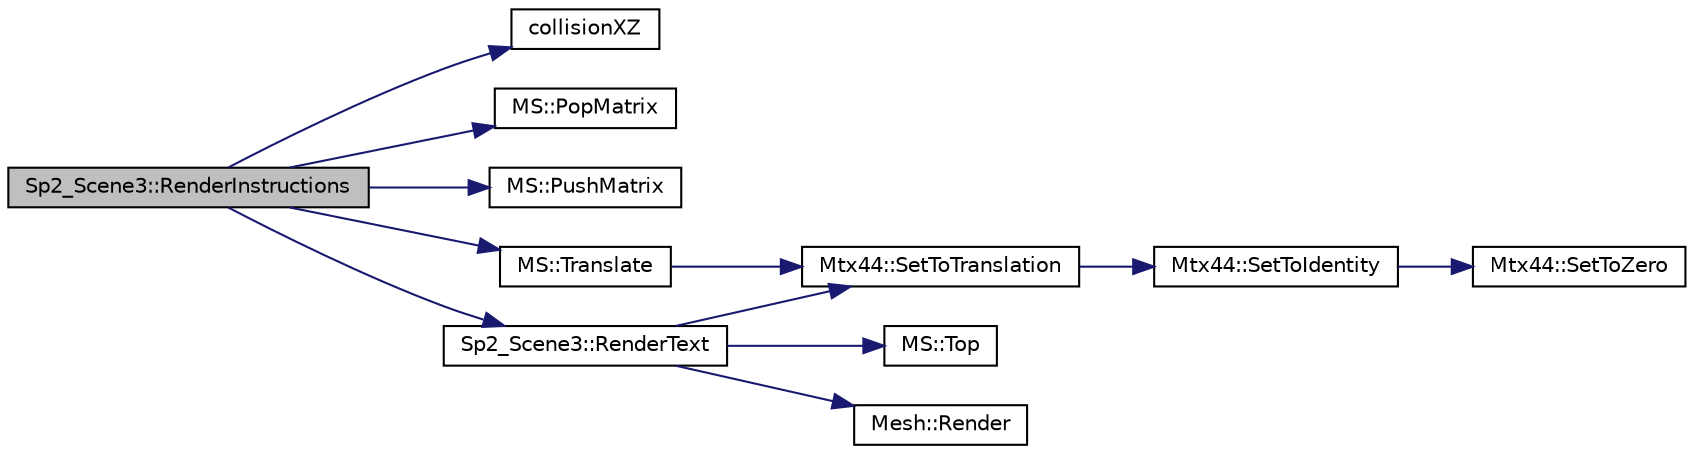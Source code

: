 digraph "Sp2_Scene3::RenderInstructions"
{
  bgcolor="transparent";
  edge [fontname="Helvetica",fontsize="10",labelfontname="Helvetica",labelfontsize="10"];
  node [fontname="Helvetica",fontsize="10",shape=record];
  rankdir="LR";
  Node1 [label="Sp2_Scene3::RenderInstructions",height=0.2,width=0.4,color="black", fillcolor="grey75", style="filled", fontcolor="black"];
  Node1 -> Node2 [color="midnightblue",fontsize="10",style="solid",fontname="Helvetica"];
  Node2 [label="collisionXZ",height=0.2,width=0.4,color="black",URL="$Collision_8cpp.html#a5ced462f9fcc3c9963cdf5e0da071631"];
  Node1 -> Node3 [color="midnightblue",fontsize="10",style="solid",fontname="Helvetica"];
  Node3 [label="MS::PopMatrix",height=0.2,width=0.4,color="black",URL="$classMS.html#aac22e39d0ac437fcb85403a9f0a7a25f",tooltip="Pop the top matrix on the matrix stack. "];
  Node1 -> Node4 [color="midnightblue",fontsize="10",style="solid",fontname="Helvetica"];
  Node4 [label="MS::PushMatrix",height=0.2,width=0.4,color="black",URL="$classMS.html#a9fb4fff5036f3f197b893f9a579c97b2",tooltip="Make a copy of the top matrix on the matrix stack and push it on top. "];
  Node1 -> Node5 [color="midnightblue",fontsize="10",style="solid",fontname="Helvetica"];
  Node5 [label="Sp2_Scene3::RenderText",height=0.2,width=0.4,color="black",URL="$classSp2__Scene3.html#afdb1d862077ee354abdf3496c10c6ba7"];
  Node5 -> Node6 [color="midnightblue",fontsize="10",style="solid",fontname="Helvetica"];
  Node6 [label="Mtx44::SetToTranslation",height=0.2,width=0.4,color="black",URL="$classMtx44.html#a0cc88cc5c648da14effba480c4d2ac70",tooltip="Set this matrix to a translation matrix with translation of (x, y, z) "];
  Node6 -> Node7 [color="midnightblue",fontsize="10",style="solid",fontname="Helvetica"];
  Node7 [label="Mtx44::SetToIdentity",height=0.2,width=0.4,color="black",URL="$classMtx44.html#a3ac8a0afd66412e15e4246474b893da2",tooltip="Set the matrix to an identity matrix (1&#39;s along the diagonal) "];
  Node7 -> Node8 [color="midnightblue",fontsize="10",style="solid",fontname="Helvetica"];
  Node8 [label="Mtx44::SetToZero",height=0.2,width=0.4,color="black",URL="$classMtx44.html#a3aea63c08759ac98b8a4f23fdc0d6a28",tooltip="Set this matrix to zero. "];
  Node5 -> Node9 [color="midnightblue",fontsize="10",style="solid",fontname="Helvetica"];
  Node9 [label="MS::Top",height=0.2,width=0.4,color="black",URL="$classMS.html#a21291d7fb488f63c589bdc9bd620ba58",tooltip="Return the top matrix on the matrix stack. "];
  Node5 -> Node10 [color="midnightblue",fontsize="10",style="solid",fontname="Helvetica"];
  Node10 [label="Mesh::Render",height=0.2,width=0.4,color="black",URL="$classMesh.html#a75e66bcd90c09492676a4cfe5b23c3af",tooltip="OpenGL render code. "];
  Node1 -> Node11 [color="midnightblue",fontsize="10",style="solid",fontname="Helvetica"];
  Node11 [label="MS::Translate",height=0.2,width=0.4,color="black",URL="$classMS.html#a7e94a35ce566fe3ec49c92b6c4bb663a",tooltip="Multiply the top matrix with a translation matrix based on the following parameters. "];
  Node11 -> Node6 [color="midnightblue",fontsize="10",style="solid",fontname="Helvetica"];
}
